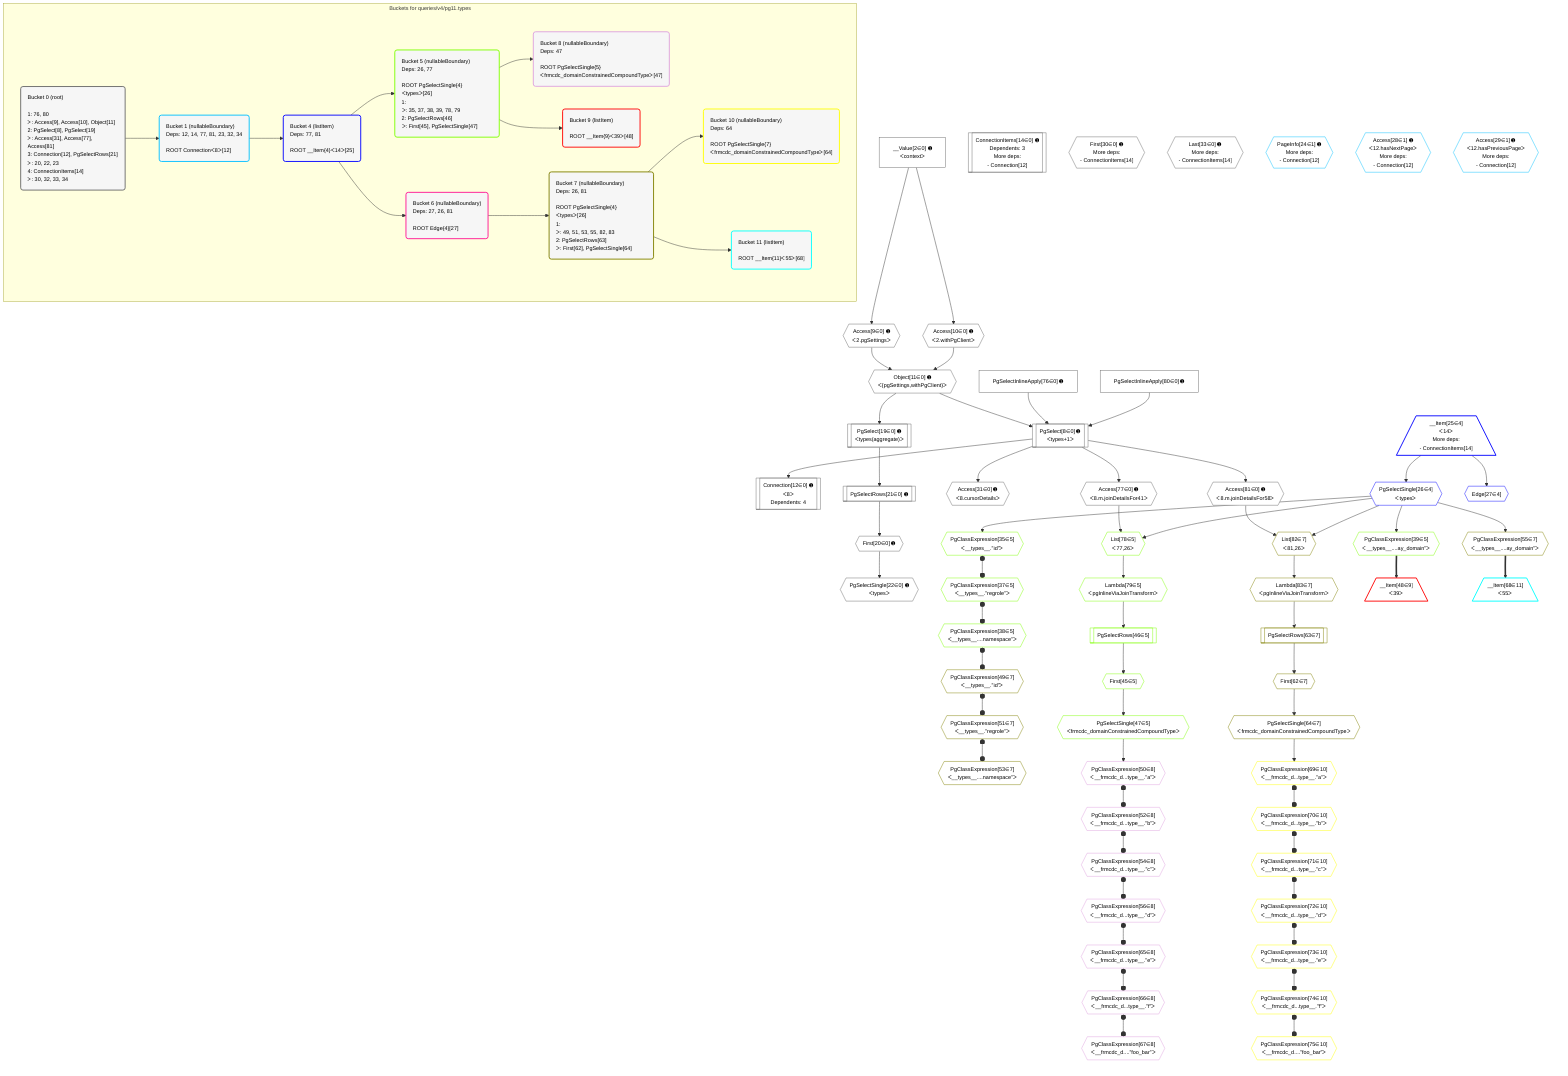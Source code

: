 %%{init: {'themeVariables': { 'fontSize': '12px'}}}%%
graph TD
    classDef path fill:#eee,stroke:#000,color:#000
    classDef plan fill:#fff,stroke-width:1px,color:#000
    classDef itemplan fill:#fff,stroke-width:2px,color:#000
    classDef unbatchedplan fill:#dff,stroke-width:1px,color:#000
    classDef sideeffectplan fill:#fcc,stroke-width:2px,color:#000
    classDef bucket fill:#f6f6f6,color:#000,stroke-width:2px,text-align:left

    subgraph "Buckets for queries/v4/pg11.types"
    Bucket0("Bucket 0 (root)<br /><br />1: 76, 80<br />ᐳ: Access[9], Access[10], Object[11]<br />2: PgSelect[8], PgSelect[19]<br />ᐳ: Access[31], Access[77], Access[81]<br />3: Connection[12], PgSelectRows[21]<br />ᐳ: 20, 22, 23<br />4: ConnectionItems[14]<br />ᐳ: 30, 32, 33, 34"):::bucket
    Bucket1("Bucket 1 (nullableBoundary)<br />Deps: 12, 14, 77, 81, 23, 32, 34<br /><br />ROOT Connectionᐸ8ᐳ[12]"):::bucket
    Bucket4("Bucket 4 (listItem)<br />Deps: 77, 81<br /><br />ROOT __Item{4}ᐸ14ᐳ[25]"):::bucket
    Bucket5("Bucket 5 (nullableBoundary)<br />Deps: 26, 77<br /><br />ROOT PgSelectSingle{4}ᐸtypesᐳ[26]<br />1: <br />ᐳ: 35, 37, 38, 39, 78, 79<br />2: PgSelectRows[46]<br />ᐳ: First[45], PgSelectSingle[47]"):::bucket
    Bucket6("Bucket 6 (nullableBoundary)<br />Deps: 27, 26, 81<br /><br />ROOT Edge{4}[27]"):::bucket
    Bucket7("Bucket 7 (nullableBoundary)<br />Deps: 26, 81<br /><br />ROOT PgSelectSingle{4}ᐸtypesᐳ[26]<br />1: <br />ᐳ: 49, 51, 53, 55, 82, 83<br />2: PgSelectRows[63]<br />ᐳ: First[62], PgSelectSingle[64]"):::bucket
    Bucket8("Bucket 8 (nullableBoundary)<br />Deps: 47<br /><br />ROOT PgSelectSingle{5}ᐸfrmcdc_domainConstrainedCompoundTypeᐳ[47]"):::bucket
    Bucket9("Bucket 9 (listItem)<br /><br />ROOT __Item{9}ᐸ39ᐳ[48]"):::bucket
    Bucket10("Bucket 10 (nullableBoundary)<br />Deps: 64<br /><br />ROOT PgSelectSingle{7}ᐸfrmcdc_domainConstrainedCompoundTypeᐳ[64]"):::bucket
    Bucket11("Bucket 11 (listItem)<br /><br />ROOT __Item{11}ᐸ55ᐳ[68]"):::bucket
    end
    Bucket0 --> Bucket1
    Bucket1 --> Bucket4
    Bucket4 --> Bucket5 & Bucket6
    Bucket5 --> Bucket8 & Bucket9
    Bucket6 --> Bucket7
    Bucket7 --> Bucket10 & Bucket11

    %% plan dependencies
    PgSelect8[["PgSelect[8∈0] ➊<br />ᐸtypes+1ᐳ"]]:::plan
    Object11{{"Object[11∈0] ➊<br />ᐸ{pgSettings,withPgClient}ᐳ"}}:::plan
    PgSelectInlineApply76["PgSelectInlineApply[76∈0] ➊"]:::plan
    PgSelectInlineApply80["PgSelectInlineApply[80∈0] ➊"]:::plan
    Object11 & PgSelectInlineApply76 & PgSelectInlineApply80 --> PgSelect8
    Access9{{"Access[9∈0] ➊<br />ᐸ2.pgSettingsᐳ"}}:::plan
    Access10{{"Access[10∈0] ➊<br />ᐸ2.withPgClientᐳ"}}:::plan
    Access9 & Access10 --> Object11
    __Value2["__Value[2∈0] ➊<br />ᐸcontextᐳ"]:::plan
    __Value2 --> Access9
    __Value2 --> Access10
    Connection12[["Connection[12∈0] ➊<br />ᐸ8ᐳ<br />Dependents: 4"]]:::plan
    PgSelect8 --> Connection12
    ConnectionItems14[["ConnectionItems[14∈0] ➊<br />Dependents: 3<br />More deps:<br />- Connection[12]"]]:::plan
    PgSelect19[["PgSelect[19∈0] ➊<br />ᐸtypes(aggregate)ᐳ"]]:::plan
    Object11 --> PgSelect19
    First20{{"First[20∈0] ➊"}}:::plan
    PgSelectRows21[["PgSelectRows[21∈0] ➊"]]:::plan
    PgSelectRows21 --> First20
    PgSelect19 --> PgSelectRows21
    PgSelectSingle22{{"PgSelectSingle[22∈0] ➊<br />ᐸtypesᐳ"}}:::plan
    First20 --> PgSelectSingle22
    First30{{"First[30∈0] ➊<br />More deps:<br />- ConnectionItems[14]"}}:::plan
    Access31{{"Access[31∈0] ➊<br />ᐸ8.cursorDetailsᐳ"}}:::plan
    PgSelect8 --> Access31
    Last33{{"Last[33∈0] ➊<br />More deps:<br />- ConnectionItems[14]"}}:::plan
    Access77{{"Access[77∈0] ➊<br />ᐸ8.m.joinDetailsFor41ᐳ"}}:::plan
    PgSelect8 --> Access77
    Access81{{"Access[81∈0] ➊<br />ᐸ8.m.joinDetailsFor58ᐳ"}}:::plan
    PgSelect8 --> Access81
    PageInfo24{{"PageInfo[24∈1] ➊<br />More deps:<br />- Connection[12]"}}:::plan
    Access28{{"Access[28∈1] ➊<br />ᐸ12.hasNextPageᐳ<br />More deps:<br />- Connection[12]"}}:::plan
    Access29{{"Access[29∈1] ➊<br />ᐸ12.hasPreviousPageᐳ<br />More deps:<br />- Connection[12]"}}:::plan
    __Item25[/"__Item[25∈4]<br />ᐸ14ᐳ<br />More deps:<br />- ConnectionItems[14]"\]:::itemplan
    PgSelectSingle26{{"PgSelectSingle[26∈4]<br />ᐸtypesᐳ"}}:::plan
    __Item25 --> PgSelectSingle26
    Edge27{{"Edge[27∈4]"}}:::plan
    __Item25 --> Edge27
    List78{{"List[78∈5]<br />ᐸ77,26ᐳ"}}:::plan
    Access77 & PgSelectSingle26 --> List78
    PgClassExpression35{{"PgClassExpression[35∈5]<br />ᐸ__types__.”id”ᐳ"}}:::plan
    PgSelectSingle26 --> PgClassExpression35
    PgClassExpression37{{"PgClassExpression[37∈5]<br />ᐸ__types__.”regrole”ᐳ"}}:::plan
    PgClassExpression35 o--o PgClassExpression37
    PgClassExpression38{{"PgClassExpression[38∈5]<br />ᐸ__types__....namespace”ᐳ"}}:::plan
    PgClassExpression37 o--o PgClassExpression38
    PgClassExpression39{{"PgClassExpression[39∈5]<br />ᐸ__types__....ay_domain”ᐳ"}}:::plan
    PgSelectSingle26 --> PgClassExpression39
    First45{{"First[45∈5]"}}:::plan
    PgSelectRows46[["PgSelectRows[46∈5]"]]:::plan
    PgSelectRows46 --> First45
    Lambda79{{"Lambda[79∈5]<br />ᐸpgInlineViaJoinTransformᐳ"}}:::plan
    Lambda79 --> PgSelectRows46
    PgSelectSingle47{{"PgSelectSingle[47∈5]<br />ᐸfrmcdc_domainConstrainedCompoundTypeᐳ"}}:::plan
    First45 --> PgSelectSingle47
    List78 --> Lambda79
    List82{{"List[82∈7]<br />ᐸ81,26ᐳ"}}:::plan
    Access81 & PgSelectSingle26 --> List82
    PgClassExpression49{{"PgClassExpression[49∈7]<br />ᐸ__types__.”id”ᐳ"}}:::plan
    PgClassExpression38 o--o PgClassExpression49
    PgClassExpression51{{"PgClassExpression[51∈7]<br />ᐸ__types__.”regrole”ᐳ"}}:::plan
    PgClassExpression49 o--o PgClassExpression51
    PgClassExpression53{{"PgClassExpression[53∈7]<br />ᐸ__types__....namespace”ᐳ"}}:::plan
    PgClassExpression51 o--o PgClassExpression53
    PgClassExpression55{{"PgClassExpression[55∈7]<br />ᐸ__types__....ay_domain”ᐳ"}}:::plan
    PgSelectSingle26 --> PgClassExpression55
    First62{{"First[62∈7]"}}:::plan
    PgSelectRows63[["PgSelectRows[63∈7]"]]:::plan
    PgSelectRows63 --> First62
    Lambda83{{"Lambda[83∈7]<br />ᐸpgInlineViaJoinTransformᐳ"}}:::plan
    Lambda83 --> PgSelectRows63
    PgSelectSingle64{{"PgSelectSingle[64∈7]<br />ᐸfrmcdc_domainConstrainedCompoundTypeᐳ"}}:::plan
    First62 --> PgSelectSingle64
    List82 --> Lambda83
    PgClassExpression50{{"PgClassExpression[50∈8]<br />ᐸ__frmcdc_d...type__.”a”ᐳ"}}:::plan
    PgSelectSingle47 --> PgClassExpression50
    PgClassExpression52{{"PgClassExpression[52∈8]<br />ᐸ__frmcdc_d...type__.”b”ᐳ"}}:::plan
    PgClassExpression50 o--o PgClassExpression52
    PgClassExpression54{{"PgClassExpression[54∈8]<br />ᐸ__frmcdc_d...type__.”c”ᐳ"}}:::plan
    PgClassExpression52 o--o PgClassExpression54
    PgClassExpression56{{"PgClassExpression[56∈8]<br />ᐸ__frmcdc_d...type__.”d”ᐳ"}}:::plan
    PgClassExpression54 o--o PgClassExpression56
    PgClassExpression65{{"PgClassExpression[65∈8]<br />ᐸ__frmcdc_d...type__.”e”ᐳ"}}:::plan
    PgClassExpression56 o--o PgClassExpression65
    PgClassExpression66{{"PgClassExpression[66∈8]<br />ᐸ__frmcdc_d...type__.”f”ᐳ"}}:::plan
    PgClassExpression65 o--o PgClassExpression66
    PgClassExpression67{{"PgClassExpression[67∈8]<br />ᐸ__frmcdc_d....”foo_bar”ᐳ"}}:::plan
    PgClassExpression66 o--o PgClassExpression67
    __Item48[/"__Item[48∈9]<br />ᐸ39ᐳ"\]:::itemplan
    PgClassExpression39 ==> __Item48
    PgClassExpression69{{"PgClassExpression[69∈10]<br />ᐸ__frmcdc_d...type__.”a”ᐳ"}}:::plan
    PgSelectSingle64 --> PgClassExpression69
    PgClassExpression70{{"PgClassExpression[70∈10]<br />ᐸ__frmcdc_d...type__.”b”ᐳ"}}:::plan
    PgClassExpression69 o--o PgClassExpression70
    PgClassExpression71{{"PgClassExpression[71∈10]<br />ᐸ__frmcdc_d...type__.”c”ᐳ"}}:::plan
    PgClassExpression70 o--o PgClassExpression71
    PgClassExpression72{{"PgClassExpression[72∈10]<br />ᐸ__frmcdc_d...type__.”d”ᐳ"}}:::plan
    PgClassExpression71 o--o PgClassExpression72
    PgClassExpression73{{"PgClassExpression[73∈10]<br />ᐸ__frmcdc_d...type__.”e”ᐳ"}}:::plan
    PgClassExpression72 o--o PgClassExpression73
    PgClassExpression74{{"PgClassExpression[74∈10]<br />ᐸ__frmcdc_d...type__.”f”ᐳ"}}:::plan
    PgClassExpression73 o--o PgClassExpression74
    PgClassExpression75{{"PgClassExpression[75∈10]<br />ᐸ__frmcdc_d....”foo_bar”ᐳ"}}:::plan
    PgClassExpression74 o--o PgClassExpression75
    __Item68[/"__Item[68∈11]<br />ᐸ55ᐳ"\]:::itemplan
    PgClassExpression55 ==> __Item68

    %% define steps
    classDef bucket0 stroke:#696969
    class Bucket0,__Value2,PgSelect8,Access9,Access10,Object11,Connection12,ConnectionItems14,PgSelect19,First20,PgSelectRows21,PgSelectSingle22,First30,Access31,Last33,PgSelectInlineApply76,Access77,PgSelectInlineApply80,Access81 bucket0
    classDef bucket1 stroke:#00bfff
    class Bucket1,PageInfo24,Access28,Access29 bucket1
    classDef bucket4 stroke:#0000ff
    class Bucket4,__Item25,PgSelectSingle26,Edge27 bucket4
    classDef bucket5 stroke:#7fff00
    class Bucket5,PgClassExpression35,PgClassExpression37,PgClassExpression38,PgClassExpression39,First45,PgSelectRows46,PgSelectSingle47,List78,Lambda79 bucket5
    classDef bucket6 stroke:#ff1493
    class Bucket6 bucket6
    classDef bucket7 stroke:#808000
    class Bucket7,PgClassExpression49,PgClassExpression51,PgClassExpression53,PgClassExpression55,First62,PgSelectRows63,PgSelectSingle64,List82,Lambda83 bucket7
    classDef bucket8 stroke:#dda0dd
    class Bucket8,PgClassExpression50,PgClassExpression52,PgClassExpression54,PgClassExpression56,PgClassExpression65,PgClassExpression66,PgClassExpression67 bucket8
    classDef bucket9 stroke:#ff0000
    class Bucket9,__Item48 bucket9
    classDef bucket10 stroke:#ffff00
    class Bucket10,PgClassExpression69,PgClassExpression70,PgClassExpression71,PgClassExpression72,PgClassExpression73,PgClassExpression74,PgClassExpression75 bucket10
    classDef bucket11 stroke:#00ffff
    class Bucket11,__Item68 bucket11